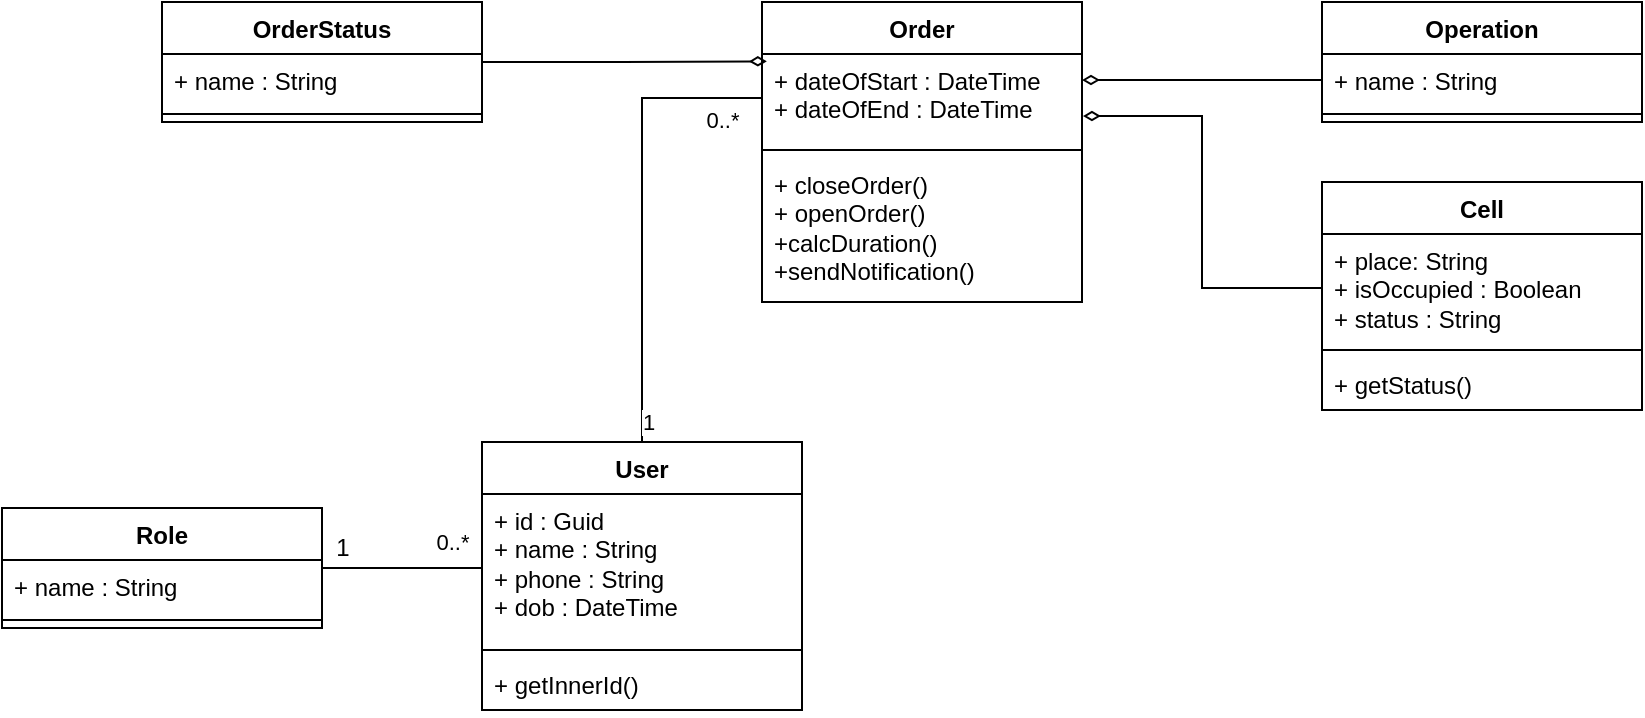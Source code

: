 <mxfile version="24.7.17">
  <diagram name="Page-1" id="SAoO85rPe6nAlvrf5z3r">
    <mxGraphModel dx="3069" dy="1071" grid="1" gridSize="10" guides="1" tooltips="1" connect="1" arrows="1" fold="1" page="1" pageScale="1" pageWidth="850" pageHeight="1100" math="0" shadow="0">
      <root>
        <mxCell id="0" />
        <mxCell id="1" parent="0" />
        <mxCell id="uZz9wUnM09aUbKvOedeb-5" value="Order" style="swimlane;fontStyle=1;align=center;verticalAlign=top;childLayout=stackLayout;horizontal=1;startSize=26;horizontalStack=0;resizeParent=1;resizeParentMax=0;resizeLast=0;collapsible=1;marginBottom=0;whiteSpace=wrap;html=1;" vertex="1" parent="1">
          <mxGeometry x="170" y="150" width="160" height="150" as="geometry" />
        </mxCell>
        <mxCell id="uZz9wUnM09aUbKvOedeb-6" value="+ dateOfStart : DateTime&lt;div&gt;+ dateOfEnd : DateTime&lt;/div&gt;" style="text;strokeColor=none;fillColor=none;align=left;verticalAlign=top;spacingLeft=4;spacingRight=4;overflow=hidden;rotatable=0;points=[[0,0.5],[1,0.5]];portConstraint=eastwest;whiteSpace=wrap;html=1;" vertex="1" parent="uZz9wUnM09aUbKvOedeb-5">
          <mxGeometry y="26" width="160" height="44" as="geometry" />
        </mxCell>
        <mxCell id="uZz9wUnM09aUbKvOedeb-7" value="" style="line;strokeWidth=1;fillColor=none;align=left;verticalAlign=middle;spacingTop=-1;spacingLeft=3;spacingRight=3;rotatable=0;labelPosition=right;points=[];portConstraint=eastwest;strokeColor=inherit;" vertex="1" parent="uZz9wUnM09aUbKvOedeb-5">
          <mxGeometry y="70" width="160" height="8" as="geometry" />
        </mxCell>
        <mxCell id="uZz9wUnM09aUbKvOedeb-8" value="+ closeOrder()&lt;div&gt;+ openOrder()&lt;/div&gt;&lt;div&gt;+calcDuration()&lt;/div&gt;&lt;div&gt;+sendNotification()&lt;/div&gt;" style="text;strokeColor=none;fillColor=none;align=left;verticalAlign=top;spacingLeft=4;spacingRight=4;overflow=hidden;rotatable=0;points=[[0,0.5],[1,0.5]];portConstraint=eastwest;whiteSpace=wrap;html=1;" vertex="1" parent="uZz9wUnM09aUbKvOedeb-5">
          <mxGeometry y="78" width="160" height="72" as="geometry" />
        </mxCell>
        <mxCell id="uZz9wUnM09aUbKvOedeb-34" style="edgeStyle=orthogonalEdgeStyle;rounded=0;orthogonalLoop=1;jettySize=auto;html=1;entryX=0;entryY=0.5;entryDx=0;entryDy=0;endArrow=none;endFill=0;" edge="1" parent="1" source="uZz9wUnM09aUbKvOedeb-9" target="uZz9wUnM09aUbKvOedeb-6">
          <mxGeometry relative="1" as="geometry">
            <Array as="points">
              <mxPoint x="110" y="198" />
            </Array>
          </mxGeometry>
        </mxCell>
        <mxCell id="uZz9wUnM09aUbKvOedeb-35" value="0..*" style="edgeLabel;html=1;align=center;verticalAlign=middle;resizable=0;points=[];" vertex="1" connectable="0" parent="uZz9wUnM09aUbKvOedeb-34">
          <mxGeometry x="0.664" y="2" relative="1" as="geometry">
            <mxPoint x="19" y="13" as="offset" />
          </mxGeometry>
        </mxCell>
        <mxCell id="uZz9wUnM09aUbKvOedeb-36" value="1" style="edgeLabel;html=1;align=center;verticalAlign=middle;resizable=0;points=[];" vertex="1" connectable="0" parent="uZz9wUnM09aUbKvOedeb-34">
          <mxGeometry x="-0.845" y="-3" relative="1" as="geometry">
            <mxPoint y="8" as="offset" />
          </mxGeometry>
        </mxCell>
        <mxCell id="uZz9wUnM09aUbKvOedeb-9" value="User" style="swimlane;fontStyle=1;align=center;verticalAlign=top;childLayout=stackLayout;horizontal=1;startSize=26;horizontalStack=0;resizeParent=1;resizeParentMax=0;resizeLast=0;collapsible=1;marginBottom=0;whiteSpace=wrap;html=1;" vertex="1" parent="1">
          <mxGeometry x="30" y="370" width="160" height="134" as="geometry" />
        </mxCell>
        <mxCell id="uZz9wUnM09aUbKvOedeb-10" value="+ id : Guid&lt;div&gt;+ name : String&lt;/div&gt;&lt;div&gt;+ phone : String&lt;/div&gt;&lt;div&gt;+ dob : DateTime&lt;/div&gt;" style="text;strokeColor=none;fillColor=none;align=left;verticalAlign=top;spacingLeft=4;spacingRight=4;overflow=hidden;rotatable=0;points=[[0,0.5],[1,0.5]];portConstraint=eastwest;whiteSpace=wrap;html=1;" vertex="1" parent="uZz9wUnM09aUbKvOedeb-9">
          <mxGeometry y="26" width="160" height="74" as="geometry" />
        </mxCell>
        <mxCell id="uZz9wUnM09aUbKvOedeb-11" value="" style="line;strokeWidth=1;fillColor=none;align=left;verticalAlign=middle;spacingTop=-1;spacingLeft=3;spacingRight=3;rotatable=0;labelPosition=right;points=[];portConstraint=eastwest;strokeColor=inherit;" vertex="1" parent="uZz9wUnM09aUbKvOedeb-9">
          <mxGeometry y="100" width="160" height="8" as="geometry" />
        </mxCell>
        <mxCell id="uZz9wUnM09aUbKvOedeb-12" value="+ getInnerId()" style="text;strokeColor=none;fillColor=none;align=left;verticalAlign=top;spacingLeft=4;spacingRight=4;overflow=hidden;rotatable=0;points=[[0,0.5],[1,0.5]];portConstraint=eastwest;whiteSpace=wrap;html=1;" vertex="1" parent="uZz9wUnM09aUbKvOedeb-9">
          <mxGeometry y="108" width="160" height="26" as="geometry" />
        </mxCell>
        <mxCell id="uZz9wUnM09aUbKvOedeb-13" value="Cell" style="swimlane;fontStyle=1;align=center;verticalAlign=top;childLayout=stackLayout;horizontal=1;startSize=26;horizontalStack=0;resizeParent=1;resizeParentMax=0;resizeLast=0;collapsible=1;marginBottom=0;whiteSpace=wrap;html=1;" vertex="1" parent="1">
          <mxGeometry x="450" y="240" width="160" height="114" as="geometry" />
        </mxCell>
        <mxCell id="uZz9wUnM09aUbKvOedeb-14" value="+ place: String&lt;div&gt;+ isOccupied : Boolean&lt;/div&gt;&lt;div&gt;+ status : String&lt;/div&gt;" style="text;strokeColor=none;fillColor=none;align=left;verticalAlign=top;spacingLeft=4;spacingRight=4;overflow=hidden;rotatable=0;points=[[0,0.5],[1,0.5]];portConstraint=eastwest;whiteSpace=wrap;html=1;" vertex="1" parent="uZz9wUnM09aUbKvOedeb-13">
          <mxGeometry y="26" width="160" height="54" as="geometry" />
        </mxCell>
        <mxCell id="uZz9wUnM09aUbKvOedeb-15" value="" style="line;strokeWidth=1;fillColor=none;align=left;verticalAlign=middle;spacingTop=-1;spacingLeft=3;spacingRight=3;rotatable=0;labelPosition=right;points=[];portConstraint=eastwest;strokeColor=inherit;" vertex="1" parent="uZz9wUnM09aUbKvOedeb-13">
          <mxGeometry y="80" width="160" height="8" as="geometry" />
        </mxCell>
        <mxCell id="uZz9wUnM09aUbKvOedeb-16" value="+ getStatus()" style="text;strokeColor=none;fillColor=none;align=left;verticalAlign=top;spacingLeft=4;spacingRight=4;overflow=hidden;rotatable=0;points=[[0,0.5],[1,0.5]];portConstraint=eastwest;whiteSpace=wrap;html=1;" vertex="1" parent="uZz9wUnM09aUbKvOedeb-13">
          <mxGeometry y="88" width="160" height="26" as="geometry" />
        </mxCell>
        <mxCell id="uZz9wUnM09aUbKvOedeb-17" value="Operation" style="swimlane;fontStyle=1;align=center;verticalAlign=top;childLayout=stackLayout;horizontal=1;startSize=26;horizontalStack=0;resizeParent=1;resizeParentMax=0;resizeLast=0;collapsible=1;marginBottom=0;whiteSpace=wrap;html=1;" vertex="1" parent="1">
          <mxGeometry x="450" y="150" width="160" height="60" as="geometry" />
        </mxCell>
        <mxCell id="uZz9wUnM09aUbKvOedeb-18" value="+ name : String" style="text;strokeColor=none;fillColor=none;align=left;verticalAlign=top;spacingLeft=4;spacingRight=4;overflow=hidden;rotatable=0;points=[[0,0.5],[1,0.5]];portConstraint=eastwest;whiteSpace=wrap;html=1;" vertex="1" parent="uZz9wUnM09aUbKvOedeb-17">
          <mxGeometry y="26" width="160" height="26" as="geometry" />
        </mxCell>
        <mxCell id="uZz9wUnM09aUbKvOedeb-19" value="" style="line;strokeWidth=1;fillColor=none;align=left;verticalAlign=middle;spacingTop=-1;spacingLeft=3;spacingRight=3;rotatable=0;labelPosition=right;points=[];portConstraint=eastwest;strokeColor=inherit;" vertex="1" parent="uZz9wUnM09aUbKvOedeb-17">
          <mxGeometry y="52" width="160" height="8" as="geometry" />
        </mxCell>
        <mxCell id="uZz9wUnM09aUbKvOedeb-26" style="edgeStyle=orthogonalEdgeStyle;rounded=0;orthogonalLoop=1;jettySize=auto;html=1;endArrow=none;endFill=0;startArrow=none;startFill=0;" edge="1" parent="1" source="uZz9wUnM09aUbKvOedeb-21" target="uZz9wUnM09aUbKvOedeb-10">
          <mxGeometry relative="1" as="geometry" />
        </mxCell>
        <mxCell id="uZz9wUnM09aUbKvOedeb-27" value="0..*" style="edgeLabel;html=1;align=center;verticalAlign=middle;resizable=0;points=[];" vertex="1" connectable="0" parent="uZz9wUnM09aUbKvOedeb-26">
          <mxGeometry x="0.614" y="-1" relative="1" as="geometry">
            <mxPoint y="-14" as="offset" />
          </mxGeometry>
        </mxCell>
        <mxCell id="uZz9wUnM09aUbKvOedeb-21" value="Role" style="swimlane;fontStyle=1;align=center;verticalAlign=top;childLayout=stackLayout;horizontal=1;startSize=26;horizontalStack=0;resizeParent=1;resizeParentMax=0;resizeLast=0;collapsible=1;marginBottom=0;whiteSpace=wrap;html=1;" vertex="1" parent="1">
          <mxGeometry x="-210" y="403" width="160" height="60" as="geometry" />
        </mxCell>
        <mxCell id="uZz9wUnM09aUbKvOedeb-22" value="+ name : String" style="text;strokeColor=none;fillColor=none;align=left;verticalAlign=top;spacingLeft=4;spacingRight=4;overflow=hidden;rotatable=0;points=[[0,0.5],[1,0.5]];portConstraint=eastwest;whiteSpace=wrap;html=1;" vertex="1" parent="uZz9wUnM09aUbKvOedeb-21">
          <mxGeometry y="26" width="160" height="26" as="geometry" />
        </mxCell>
        <mxCell id="uZz9wUnM09aUbKvOedeb-23" value="" style="line;strokeWidth=1;fillColor=none;align=left;verticalAlign=middle;spacingTop=-1;spacingLeft=3;spacingRight=3;rotatable=0;labelPosition=right;points=[];portConstraint=eastwest;strokeColor=inherit;" vertex="1" parent="uZz9wUnM09aUbKvOedeb-21">
          <mxGeometry y="52" width="160" height="8" as="geometry" />
        </mxCell>
        <mxCell id="uZz9wUnM09aUbKvOedeb-28" value="1" style="text;html=1;align=center;verticalAlign=middle;resizable=0;points=[];autosize=1;strokeColor=none;fillColor=none;" vertex="1" parent="1">
          <mxGeometry x="-55" y="408" width="30" height="30" as="geometry" />
        </mxCell>
        <mxCell id="uZz9wUnM09aUbKvOedeb-29" value="OrderStatus" style="swimlane;fontStyle=1;align=center;verticalAlign=top;childLayout=stackLayout;horizontal=1;startSize=26;horizontalStack=0;resizeParent=1;resizeParentMax=0;resizeLast=0;collapsible=1;marginBottom=0;whiteSpace=wrap;html=1;" vertex="1" parent="1">
          <mxGeometry x="-130" y="150" width="160" height="60" as="geometry" />
        </mxCell>
        <mxCell id="uZz9wUnM09aUbKvOedeb-30" value="+ name : String" style="text;strokeColor=none;fillColor=none;align=left;verticalAlign=top;spacingLeft=4;spacingRight=4;overflow=hidden;rotatable=0;points=[[0,0.5],[1,0.5]];portConstraint=eastwest;whiteSpace=wrap;html=1;" vertex="1" parent="uZz9wUnM09aUbKvOedeb-29">
          <mxGeometry y="26" width="160" height="26" as="geometry" />
        </mxCell>
        <mxCell id="uZz9wUnM09aUbKvOedeb-31" value="" style="line;strokeWidth=1;fillColor=none;align=left;verticalAlign=middle;spacingTop=-1;spacingLeft=3;spacingRight=3;rotatable=0;labelPosition=right;points=[];portConstraint=eastwest;strokeColor=inherit;" vertex="1" parent="uZz9wUnM09aUbKvOedeb-29">
          <mxGeometry y="52" width="160" height="8" as="geometry" />
        </mxCell>
        <mxCell id="uZz9wUnM09aUbKvOedeb-37" style="edgeStyle=orthogonalEdgeStyle;rounded=0;orthogonalLoop=1;jettySize=auto;html=1;exitX=0;exitY=0.5;exitDx=0;exitDy=0;endArrow=diamondThin;endFill=0;" edge="1" parent="1" source="uZz9wUnM09aUbKvOedeb-18" target="uZz9wUnM09aUbKvOedeb-6">
          <mxGeometry relative="1" as="geometry">
            <Array as="points">
              <mxPoint x="450" y="190" />
            </Array>
          </mxGeometry>
        </mxCell>
        <mxCell id="uZz9wUnM09aUbKvOedeb-38" style="edgeStyle=orthogonalEdgeStyle;rounded=0;orthogonalLoop=1;jettySize=auto;html=1;entryX=1.003;entryY=0.705;entryDx=0;entryDy=0;entryPerimeter=0;endArrow=diamondThin;endFill=0;" edge="1" parent="1" source="uZz9wUnM09aUbKvOedeb-14" target="uZz9wUnM09aUbKvOedeb-6">
          <mxGeometry relative="1" as="geometry" />
        </mxCell>
        <mxCell id="uZz9wUnM09aUbKvOedeb-39" style="edgeStyle=orthogonalEdgeStyle;rounded=0;orthogonalLoop=1;jettySize=auto;html=1;entryX=0.015;entryY=0.083;entryDx=0;entryDy=0;entryPerimeter=0;endArrow=diamondThin;endFill=0;" edge="1" parent="1" source="uZz9wUnM09aUbKvOedeb-29" target="uZz9wUnM09aUbKvOedeb-6">
          <mxGeometry relative="1" as="geometry" />
        </mxCell>
      </root>
    </mxGraphModel>
  </diagram>
</mxfile>
